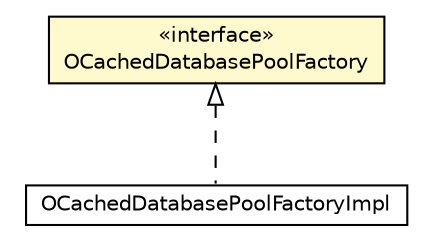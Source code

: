 #!/usr/local/bin/dot
#
# Class diagram 
# Generated by UMLGraph version R5_6-24-gf6e263 (http://www.umlgraph.org/)
#

digraph G {
	edge [fontname="Helvetica",fontsize=10,labelfontname="Helvetica",labelfontsize=10];
	node [fontname="Helvetica",fontsize=10,shape=plaintext];
	nodesep=0.25;
	ranksep=0.5;
	// com.orientechnologies.orient.core.db.OCachedDatabasePoolFactoryImpl
	c1838532 [label=<<table title="com.orientechnologies.orient.core.db.OCachedDatabasePoolFactoryImpl" border="0" cellborder="1" cellspacing="0" cellpadding="2" port="p" href="./OCachedDatabasePoolFactoryImpl.html">
		<tr><td><table border="0" cellspacing="0" cellpadding="1">
<tr><td align="center" balign="center"> OCachedDatabasePoolFactoryImpl </td></tr>
		</table></td></tr>
		</table>>, URL="./OCachedDatabasePoolFactoryImpl.html", fontname="Helvetica", fontcolor="black", fontsize=10.0];
	// com.orientechnologies.orient.core.db.OCachedDatabasePoolFactory
	c1838549 [label=<<table title="com.orientechnologies.orient.core.db.OCachedDatabasePoolFactory" border="0" cellborder="1" cellspacing="0" cellpadding="2" port="p" bgcolor="lemonChiffon" href="./OCachedDatabasePoolFactory.html">
		<tr><td><table border="0" cellspacing="0" cellpadding="1">
<tr><td align="center" balign="center"> &#171;interface&#187; </td></tr>
<tr><td align="center" balign="center"> OCachedDatabasePoolFactory </td></tr>
		</table></td></tr>
		</table>>, URL="./OCachedDatabasePoolFactory.html", fontname="Helvetica", fontcolor="black", fontsize=10.0];
	//com.orientechnologies.orient.core.db.OCachedDatabasePoolFactoryImpl implements com.orientechnologies.orient.core.db.OCachedDatabasePoolFactory
	c1838549:p -> c1838532:p [dir=back,arrowtail=empty,style=dashed];
}

